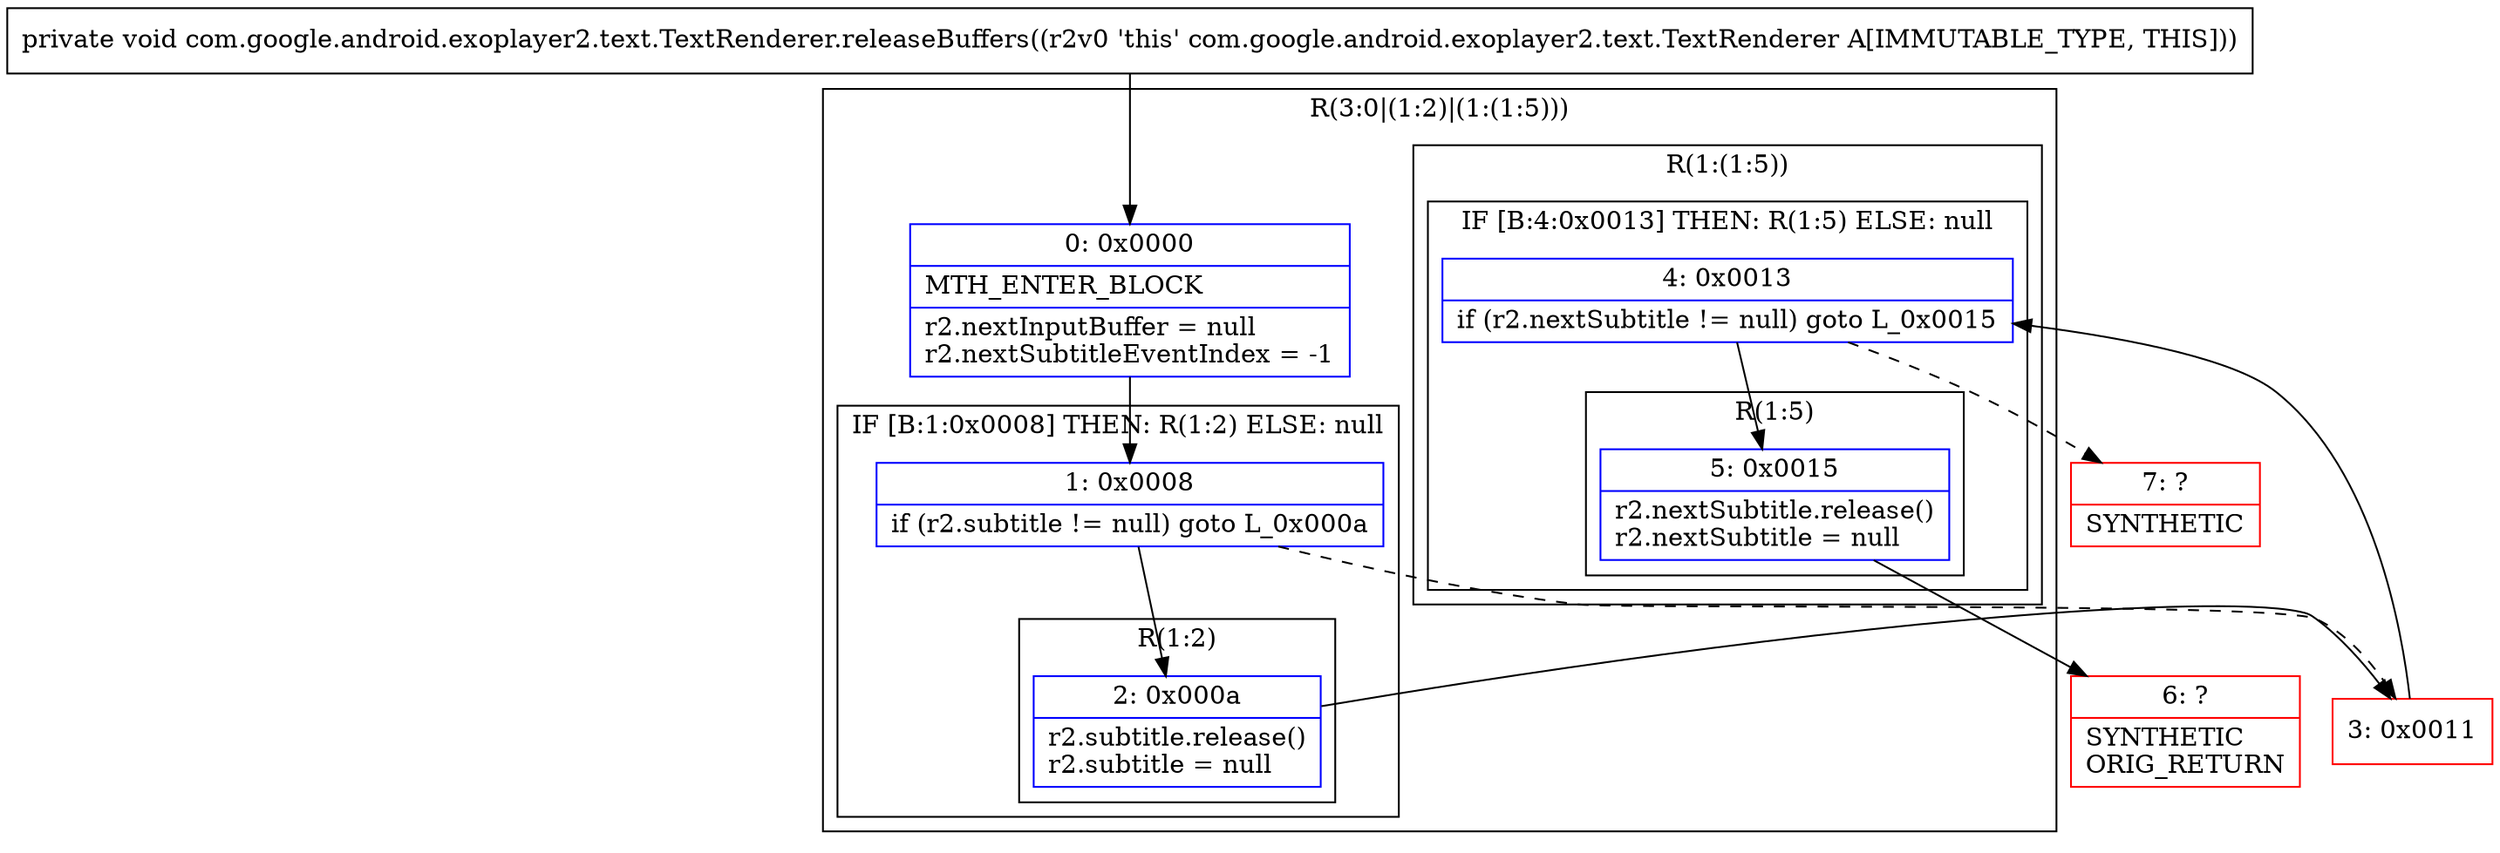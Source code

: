 digraph "CFG forcom.google.android.exoplayer2.text.TextRenderer.releaseBuffers()V" {
subgraph cluster_Region_2039323267 {
label = "R(3:0|(1:2)|(1:(1:5)))";
node [shape=record,color=blue];
Node_0 [shape=record,label="{0\:\ 0x0000|MTH_ENTER_BLOCK\l|r2.nextInputBuffer = null\lr2.nextSubtitleEventIndex = \-1\l}"];
subgraph cluster_IfRegion_666663638 {
label = "IF [B:1:0x0008] THEN: R(1:2) ELSE: null";
node [shape=record,color=blue];
Node_1 [shape=record,label="{1\:\ 0x0008|if (r2.subtitle != null) goto L_0x000a\l}"];
subgraph cluster_Region_1342944525 {
label = "R(1:2)";
node [shape=record,color=blue];
Node_2 [shape=record,label="{2\:\ 0x000a|r2.subtitle.release()\lr2.subtitle = null\l}"];
}
}
subgraph cluster_Region_918229510 {
label = "R(1:(1:5))";
node [shape=record,color=blue];
subgraph cluster_IfRegion_603443152 {
label = "IF [B:4:0x0013] THEN: R(1:5) ELSE: null";
node [shape=record,color=blue];
Node_4 [shape=record,label="{4\:\ 0x0013|if (r2.nextSubtitle != null) goto L_0x0015\l}"];
subgraph cluster_Region_1742302130 {
label = "R(1:5)";
node [shape=record,color=blue];
Node_5 [shape=record,label="{5\:\ 0x0015|r2.nextSubtitle.release()\lr2.nextSubtitle = null\l}"];
}
}
}
}
Node_3 [shape=record,color=red,label="{3\:\ 0x0011}"];
Node_6 [shape=record,color=red,label="{6\:\ ?|SYNTHETIC\lORIG_RETURN\l}"];
Node_7 [shape=record,color=red,label="{7\:\ ?|SYNTHETIC\l}"];
MethodNode[shape=record,label="{private void com.google.android.exoplayer2.text.TextRenderer.releaseBuffers((r2v0 'this' com.google.android.exoplayer2.text.TextRenderer A[IMMUTABLE_TYPE, THIS])) }"];
MethodNode -> Node_0;
Node_0 -> Node_1;
Node_1 -> Node_2;
Node_1 -> Node_3[style=dashed];
Node_2 -> Node_3;
Node_4 -> Node_5;
Node_4 -> Node_7[style=dashed];
Node_5 -> Node_6;
Node_3 -> Node_4;
}


